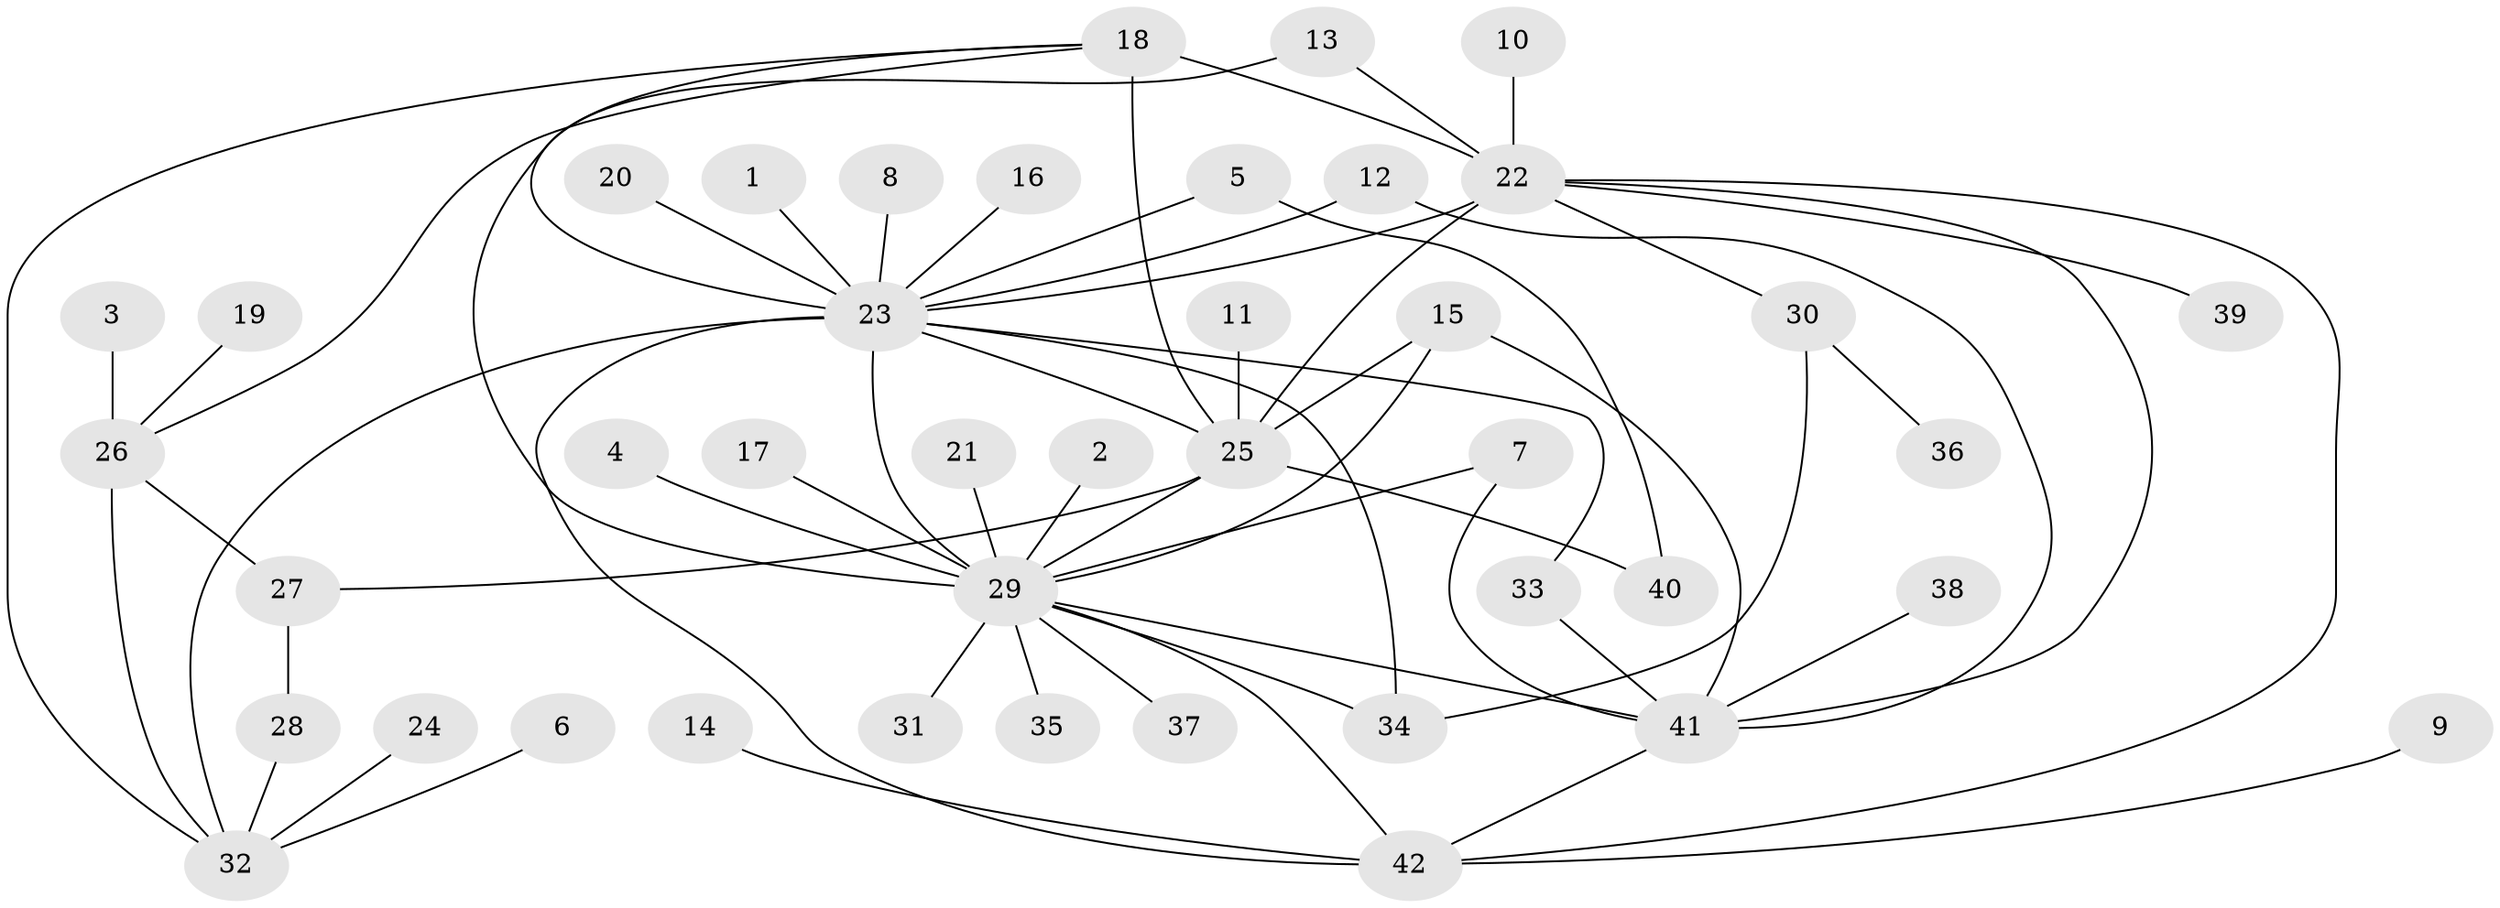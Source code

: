 // original degree distribution, {21: 0.012345679012345678, 3: 0.09876543209876543, 16: 0.012345679012345678, 13: 0.012345679012345678, 11: 0.012345679012345678, 6: 0.012345679012345678, 12: 0.012345679012345678, 2: 0.24691358024691357, 8: 0.037037037037037035, 5: 0.024691358024691357, 1: 0.43209876543209874, 4: 0.06172839506172839, 7: 0.024691358024691357}
// Generated by graph-tools (version 1.1) at 2025/49/03/09/25 03:49:46]
// undirected, 42 vertices, 62 edges
graph export_dot {
graph [start="1"]
  node [color=gray90,style=filled];
  1;
  2;
  3;
  4;
  5;
  6;
  7;
  8;
  9;
  10;
  11;
  12;
  13;
  14;
  15;
  16;
  17;
  18;
  19;
  20;
  21;
  22;
  23;
  24;
  25;
  26;
  27;
  28;
  29;
  30;
  31;
  32;
  33;
  34;
  35;
  36;
  37;
  38;
  39;
  40;
  41;
  42;
  1 -- 23 [weight=1.0];
  2 -- 29 [weight=1.0];
  3 -- 26 [weight=1.0];
  4 -- 29 [weight=1.0];
  5 -- 23 [weight=1.0];
  5 -- 40 [weight=1.0];
  6 -- 32 [weight=1.0];
  7 -- 29 [weight=1.0];
  7 -- 41 [weight=1.0];
  8 -- 23 [weight=1.0];
  9 -- 42 [weight=1.0];
  10 -- 22 [weight=1.0];
  11 -- 25 [weight=1.0];
  12 -- 23 [weight=1.0];
  12 -- 41 [weight=1.0];
  13 -- 22 [weight=1.0];
  13 -- 29 [weight=1.0];
  14 -- 42 [weight=1.0];
  15 -- 25 [weight=2.0];
  15 -- 29 [weight=1.0];
  15 -- 41 [weight=1.0];
  16 -- 23 [weight=1.0];
  17 -- 29 [weight=1.0];
  18 -- 22 [weight=2.0];
  18 -- 23 [weight=1.0];
  18 -- 25 [weight=3.0];
  18 -- 26 [weight=1.0];
  18 -- 32 [weight=1.0];
  19 -- 26 [weight=1.0];
  20 -- 23 [weight=1.0];
  21 -- 29 [weight=1.0];
  22 -- 23 [weight=1.0];
  22 -- 25 [weight=1.0];
  22 -- 30 [weight=1.0];
  22 -- 39 [weight=1.0];
  22 -- 41 [weight=1.0];
  22 -- 42 [weight=1.0];
  23 -- 25 [weight=2.0];
  23 -- 29 [weight=4.0];
  23 -- 32 [weight=1.0];
  23 -- 33 [weight=1.0];
  23 -- 34 [weight=1.0];
  23 -- 42 [weight=1.0];
  24 -- 32 [weight=1.0];
  25 -- 27 [weight=1.0];
  25 -- 29 [weight=1.0];
  25 -- 40 [weight=1.0];
  26 -- 27 [weight=1.0];
  26 -- 32 [weight=1.0];
  27 -- 28 [weight=1.0];
  28 -- 32 [weight=1.0];
  29 -- 31 [weight=1.0];
  29 -- 34 [weight=1.0];
  29 -- 35 [weight=1.0];
  29 -- 37 [weight=1.0];
  29 -- 41 [weight=1.0];
  29 -- 42 [weight=1.0];
  30 -- 34 [weight=1.0];
  30 -- 36 [weight=1.0];
  33 -- 41 [weight=1.0];
  38 -- 41 [weight=1.0];
  41 -- 42 [weight=1.0];
}
